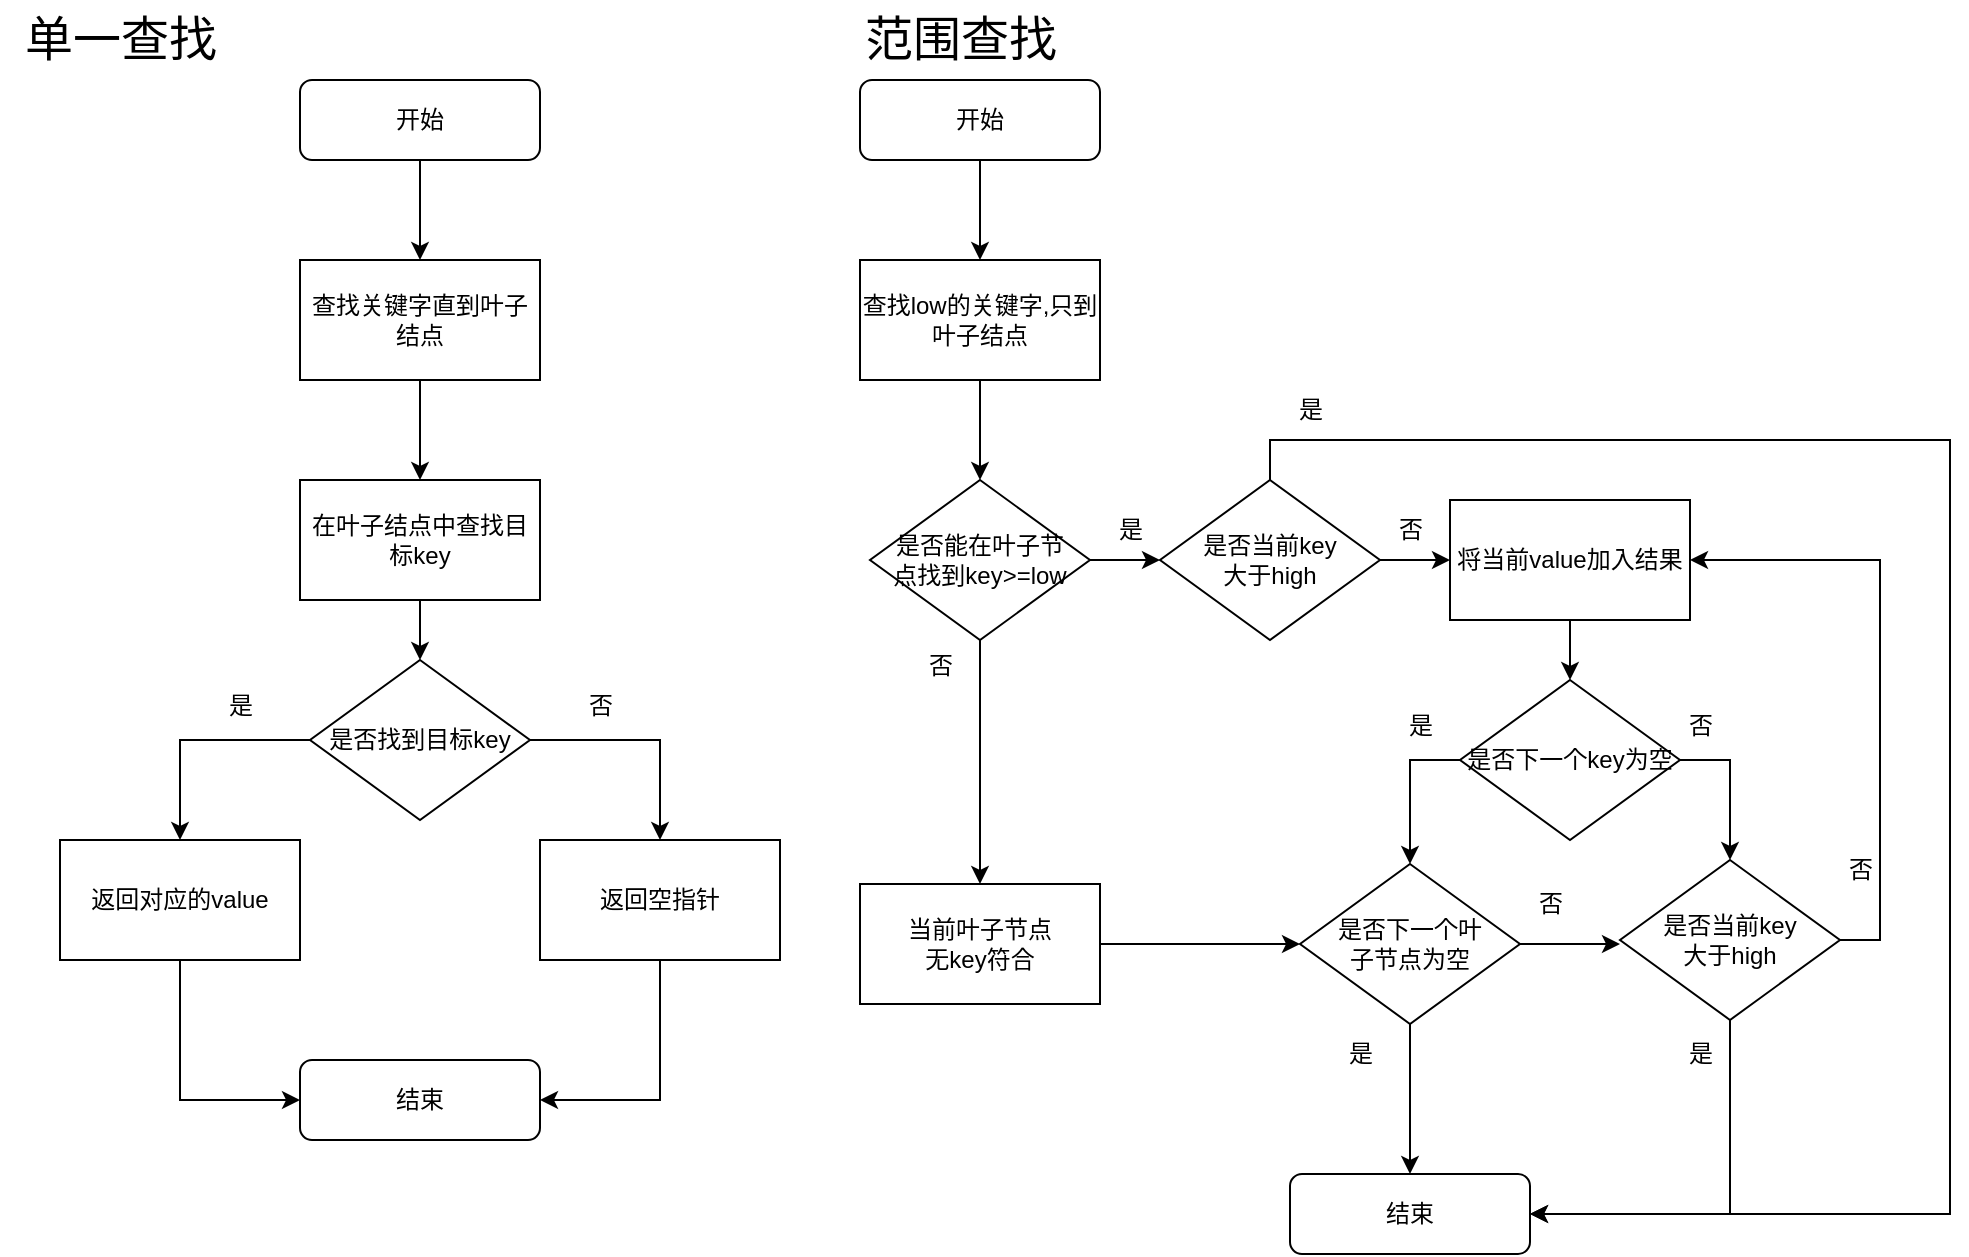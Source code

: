 <mxfile version="26.0.5">
  <diagram id="C5RBs43oDa-KdzZeNtuy" name="Page-1">
    <mxGraphModel dx="794" dy="634" grid="1" gridSize="10" guides="1" tooltips="1" connect="1" arrows="1" fold="1" page="1" pageScale="1" pageWidth="827" pageHeight="1169" math="0" shadow="0">
      <root>
        <mxCell id="WIyWlLk6GJQsqaUBKTNV-0" />
        <mxCell id="WIyWlLk6GJQsqaUBKTNV-1" parent="WIyWlLk6GJQsqaUBKTNV-0" />
        <mxCell id="p51dMxVrlk1s1oYyGSTb-1" value="" style="edgeStyle=orthogonalEdgeStyle;rounded=0;orthogonalLoop=1;jettySize=auto;html=1;" edge="1" parent="WIyWlLk6GJQsqaUBKTNV-1" source="WIyWlLk6GJQsqaUBKTNV-3" target="p51dMxVrlk1s1oYyGSTb-0">
          <mxGeometry relative="1" as="geometry" />
        </mxCell>
        <mxCell id="WIyWlLk6GJQsqaUBKTNV-3" value="开始" style="rounded=1;whiteSpace=wrap;html=1;fontSize=12;glass=0;strokeWidth=1;shadow=0;" parent="WIyWlLk6GJQsqaUBKTNV-1" vertex="1">
          <mxGeometry x="160" y="80" width="120" height="40" as="geometry" />
        </mxCell>
        <mxCell id="p51dMxVrlk1s1oYyGSTb-5" value="" style="edgeStyle=orthogonalEdgeStyle;rounded=0;orthogonalLoop=1;jettySize=auto;html=1;" edge="1" parent="WIyWlLk6GJQsqaUBKTNV-1" source="p51dMxVrlk1s1oYyGSTb-0" target="p51dMxVrlk1s1oYyGSTb-4">
          <mxGeometry relative="1" as="geometry" />
        </mxCell>
        <mxCell id="p51dMxVrlk1s1oYyGSTb-0" value="查找关键字直到叶子结点" style="rounded=0;whiteSpace=wrap;html=1;" vertex="1" parent="WIyWlLk6GJQsqaUBKTNV-1">
          <mxGeometry x="160" y="170" width="120" height="60" as="geometry" />
        </mxCell>
        <mxCell id="p51dMxVrlk1s1oYyGSTb-9" style="edgeStyle=orthogonalEdgeStyle;rounded=0;orthogonalLoop=1;jettySize=auto;html=1;entryX=0.5;entryY=0;entryDx=0;entryDy=0;" edge="1" parent="WIyWlLk6GJQsqaUBKTNV-1" source="p51dMxVrlk1s1oYyGSTb-2" target="p51dMxVrlk1s1oYyGSTb-7">
          <mxGeometry relative="1" as="geometry" />
        </mxCell>
        <mxCell id="p51dMxVrlk1s1oYyGSTb-10" style="edgeStyle=orthogonalEdgeStyle;rounded=0;orthogonalLoop=1;jettySize=auto;html=1;" edge="1" parent="WIyWlLk6GJQsqaUBKTNV-1" source="p51dMxVrlk1s1oYyGSTb-2" target="p51dMxVrlk1s1oYyGSTb-8">
          <mxGeometry relative="1" as="geometry" />
        </mxCell>
        <mxCell id="p51dMxVrlk1s1oYyGSTb-2" value="是否找到目标key" style="rhombus;whiteSpace=wrap;html=1;" vertex="1" parent="WIyWlLk6GJQsqaUBKTNV-1">
          <mxGeometry x="165" y="370" width="110" height="80" as="geometry" />
        </mxCell>
        <mxCell id="p51dMxVrlk1s1oYyGSTb-6" value="" style="edgeStyle=orthogonalEdgeStyle;rounded=0;orthogonalLoop=1;jettySize=auto;html=1;" edge="1" parent="WIyWlLk6GJQsqaUBKTNV-1" source="p51dMxVrlk1s1oYyGSTb-4" target="p51dMxVrlk1s1oYyGSTb-2">
          <mxGeometry relative="1" as="geometry" />
        </mxCell>
        <mxCell id="p51dMxVrlk1s1oYyGSTb-4" value="在叶子结点中查找目标key" style="rounded=0;whiteSpace=wrap;html=1;" vertex="1" parent="WIyWlLk6GJQsqaUBKTNV-1">
          <mxGeometry x="160" y="280" width="120" height="60" as="geometry" />
        </mxCell>
        <mxCell id="p51dMxVrlk1s1oYyGSTb-14" style="edgeStyle=orthogonalEdgeStyle;rounded=0;orthogonalLoop=1;jettySize=auto;html=1;entryX=0;entryY=0.5;entryDx=0;entryDy=0;" edge="1" parent="WIyWlLk6GJQsqaUBKTNV-1" source="p51dMxVrlk1s1oYyGSTb-7" target="p51dMxVrlk1s1oYyGSTb-12">
          <mxGeometry relative="1" as="geometry" />
        </mxCell>
        <mxCell id="p51dMxVrlk1s1oYyGSTb-7" value="返回对应的value" style="rounded=0;whiteSpace=wrap;html=1;" vertex="1" parent="WIyWlLk6GJQsqaUBKTNV-1">
          <mxGeometry x="40" y="460" width="120" height="60" as="geometry" />
        </mxCell>
        <mxCell id="p51dMxVrlk1s1oYyGSTb-13" style="edgeStyle=orthogonalEdgeStyle;rounded=0;orthogonalLoop=1;jettySize=auto;html=1;entryX=1;entryY=0.5;entryDx=0;entryDy=0;" edge="1" parent="WIyWlLk6GJQsqaUBKTNV-1" source="p51dMxVrlk1s1oYyGSTb-8" target="p51dMxVrlk1s1oYyGSTb-12">
          <mxGeometry relative="1" as="geometry" />
        </mxCell>
        <mxCell id="p51dMxVrlk1s1oYyGSTb-8" value="返回空指针" style="rounded=0;whiteSpace=wrap;html=1;" vertex="1" parent="WIyWlLk6GJQsqaUBKTNV-1">
          <mxGeometry x="280" y="460" width="120" height="60" as="geometry" />
        </mxCell>
        <mxCell id="p51dMxVrlk1s1oYyGSTb-12" value="结束" style="rounded=1;whiteSpace=wrap;html=1;fontSize=12;glass=0;strokeWidth=1;shadow=0;" vertex="1" parent="WIyWlLk6GJQsqaUBKTNV-1">
          <mxGeometry x="160" y="570" width="120" height="40" as="geometry" />
        </mxCell>
        <mxCell id="p51dMxVrlk1s1oYyGSTb-15" value="是" style="text;html=1;align=center;verticalAlign=middle;resizable=0;points=[];autosize=1;strokeColor=none;fillColor=none;" vertex="1" parent="WIyWlLk6GJQsqaUBKTNV-1">
          <mxGeometry x="110" y="378" width="40" height="30" as="geometry" />
        </mxCell>
        <mxCell id="p51dMxVrlk1s1oYyGSTb-16" value="否" style="text;html=1;align=center;verticalAlign=middle;resizable=0;points=[];autosize=1;strokeColor=none;fillColor=none;" vertex="1" parent="WIyWlLk6GJQsqaUBKTNV-1">
          <mxGeometry x="290" y="378" width="40" height="30" as="geometry" />
        </mxCell>
        <mxCell id="p51dMxVrlk1s1oYyGSTb-18" value="&lt;font style=&quot;font-size: 24px;&quot;&gt;单一查找&lt;/font&gt;" style="text;html=1;align=center;verticalAlign=middle;resizable=0;points=[];autosize=1;strokeColor=none;fillColor=none;" vertex="1" parent="WIyWlLk6GJQsqaUBKTNV-1">
          <mxGeometry x="10" y="40" width="120" height="40" as="geometry" />
        </mxCell>
        <mxCell id="p51dMxVrlk1s1oYyGSTb-19" value="&lt;font style=&quot;font-size: 24px;&quot;&gt;范围查找&lt;/font&gt;" style="text;html=1;align=center;verticalAlign=middle;resizable=0;points=[];autosize=1;strokeColor=none;fillColor=none;" vertex="1" parent="WIyWlLk6GJQsqaUBKTNV-1">
          <mxGeometry x="430" y="40" width="120" height="40" as="geometry" />
        </mxCell>
        <mxCell id="p51dMxVrlk1s1oYyGSTb-22" value="" style="edgeStyle=orthogonalEdgeStyle;rounded=0;orthogonalLoop=1;jettySize=auto;html=1;" edge="1" parent="WIyWlLk6GJQsqaUBKTNV-1" source="p51dMxVrlk1s1oYyGSTb-20" target="p51dMxVrlk1s1oYyGSTb-21">
          <mxGeometry relative="1" as="geometry" />
        </mxCell>
        <mxCell id="p51dMxVrlk1s1oYyGSTb-20" value="开始" style="rounded=1;whiteSpace=wrap;html=1;fontSize=12;glass=0;strokeWidth=1;shadow=0;" vertex="1" parent="WIyWlLk6GJQsqaUBKTNV-1">
          <mxGeometry x="440" y="80" width="120" height="40" as="geometry" />
        </mxCell>
        <mxCell id="p51dMxVrlk1s1oYyGSTb-24" value="" style="edgeStyle=orthogonalEdgeStyle;rounded=0;orthogonalLoop=1;jettySize=auto;html=1;" edge="1" parent="WIyWlLk6GJQsqaUBKTNV-1" source="p51dMxVrlk1s1oYyGSTb-21">
          <mxGeometry relative="1" as="geometry">
            <mxPoint x="500" y="280" as="targetPoint" />
          </mxGeometry>
        </mxCell>
        <mxCell id="p51dMxVrlk1s1oYyGSTb-21" value="查找low的关键字,只到叶子结点" style="rounded=0;whiteSpace=wrap;html=1;" vertex="1" parent="WIyWlLk6GJQsqaUBKTNV-1">
          <mxGeometry x="440" y="170" width="120" height="60" as="geometry" />
        </mxCell>
        <mxCell id="p51dMxVrlk1s1oYyGSTb-28" value="" style="edgeStyle=orthogonalEdgeStyle;rounded=0;orthogonalLoop=1;jettySize=auto;html=1;" edge="1" parent="WIyWlLk6GJQsqaUBKTNV-1" source="p51dMxVrlk1s1oYyGSTb-25" target="p51dMxVrlk1s1oYyGSTb-26">
          <mxGeometry relative="1" as="geometry" />
        </mxCell>
        <mxCell id="p51dMxVrlk1s1oYyGSTb-73" value="" style="edgeStyle=orthogonalEdgeStyle;rounded=0;orthogonalLoop=1;jettySize=auto;html=1;" edge="1" parent="WIyWlLk6GJQsqaUBKTNV-1" source="p51dMxVrlk1s1oYyGSTb-25" target="p51dMxVrlk1s1oYyGSTb-72">
          <mxGeometry relative="1" as="geometry" />
        </mxCell>
        <mxCell id="p51dMxVrlk1s1oYyGSTb-25" value="是否能在叶子节&lt;div&gt;点找到key&amp;gt;=low&lt;/div&gt;" style="rhombus;whiteSpace=wrap;html=1;" vertex="1" parent="WIyWlLk6GJQsqaUBKTNV-1">
          <mxGeometry x="445" y="280" width="110" height="80" as="geometry" />
        </mxCell>
        <mxCell id="p51dMxVrlk1s1oYyGSTb-33" value="" style="edgeStyle=orthogonalEdgeStyle;rounded=0;orthogonalLoop=1;jettySize=auto;html=1;" edge="1" parent="WIyWlLk6GJQsqaUBKTNV-1" source="p51dMxVrlk1s1oYyGSTb-26" target="p51dMxVrlk1s1oYyGSTb-32">
          <mxGeometry relative="1" as="geometry" />
        </mxCell>
        <mxCell id="p51dMxVrlk1s1oYyGSTb-26" value="当前叶子节点&lt;div&gt;无key符合&lt;/div&gt;" style="rounded=0;whiteSpace=wrap;html=1;" vertex="1" parent="WIyWlLk6GJQsqaUBKTNV-1">
          <mxGeometry x="440" y="482" width="120" height="60" as="geometry" />
        </mxCell>
        <mxCell id="p51dMxVrlk1s1oYyGSTb-30" value="否" style="text;html=1;align=center;verticalAlign=middle;resizable=0;points=[];autosize=1;strokeColor=none;fillColor=none;" vertex="1" parent="WIyWlLk6GJQsqaUBKTNV-1">
          <mxGeometry x="460" y="358" width="40" height="30" as="geometry" />
        </mxCell>
        <mxCell id="p51dMxVrlk1s1oYyGSTb-31" value="是" style="text;html=1;align=center;verticalAlign=middle;resizable=0;points=[];autosize=1;strokeColor=none;fillColor=none;" vertex="1" parent="WIyWlLk6GJQsqaUBKTNV-1">
          <mxGeometry x="555" y="290" width="40" height="30" as="geometry" />
        </mxCell>
        <mxCell id="p51dMxVrlk1s1oYyGSTb-35" value="" style="edgeStyle=orthogonalEdgeStyle;rounded=0;orthogonalLoop=1;jettySize=auto;html=1;" edge="1" parent="WIyWlLk6GJQsqaUBKTNV-1" source="p51dMxVrlk1s1oYyGSTb-32" target="p51dMxVrlk1s1oYyGSTb-34">
          <mxGeometry relative="1" as="geometry" />
        </mxCell>
        <mxCell id="p51dMxVrlk1s1oYyGSTb-38" value="" style="edgeStyle=orthogonalEdgeStyle;rounded=0;orthogonalLoop=1;jettySize=auto;html=1;" edge="1" parent="WIyWlLk6GJQsqaUBKTNV-1" source="p51dMxVrlk1s1oYyGSTb-32">
          <mxGeometry relative="1" as="geometry">
            <mxPoint x="820" y="512" as="targetPoint" />
          </mxGeometry>
        </mxCell>
        <mxCell id="p51dMxVrlk1s1oYyGSTb-32" value="是否下一个叶&lt;div&gt;子节点为空&lt;/div&gt;" style="rhombus;whiteSpace=wrap;html=1;" vertex="1" parent="WIyWlLk6GJQsqaUBKTNV-1">
          <mxGeometry x="660" y="472" width="110" height="80" as="geometry" />
        </mxCell>
        <mxCell id="p51dMxVrlk1s1oYyGSTb-34" value="结束" style="rounded=1;whiteSpace=wrap;html=1;fontSize=12;glass=0;strokeWidth=1;shadow=0;" vertex="1" parent="WIyWlLk6GJQsqaUBKTNV-1">
          <mxGeometry x="655" y="627" width="120" height="40" as="geometry" />
        </mxCell>
        <mxCell id="p51dMxVrlk1s1oYyGSTb-36" value="是" style="text;html=1;align=center;verticalAlign=middle;resizable=0;points=[];autosize=1;strokeColor=none;fillColor=none;" vertex="1" parent="WIyWlLk6GJQsqaUBKTNV-1">
          <mxGeometry x="670" y="552" width="40" height="30" as="geometry" />
        </mxCell>
        <mxCell id="p51dMxVrlk1s1oYyGSTb-39" value="否" style="text;html=1;align=center;verticalAlign=middle;resizable=0;points=[];autosize=1;strokeColor=none;fillColor=none;" vertex="1" parent="WIyWlLk6GJQsqaUBKTNV-1">
          <mxGeometry x="765" y="477" width="40" height="30" as="geometry" />
        </mxCell>
        <mxCell id="p51dMxVrlk1s1oYyGSTb-46" style="edgeStyle=orthogonalEdgeStyle;rounded=0;orthogonalLoop=1;jettySize=auto;html=1;entryX=1;entryY=0.5;entryDx=0;entryDy=0;" edge="1" parent="WIyWlLk6GJQsqaUBKTNV-1" source="p51dMxVrlk1s1oYyGSTb-41" target="p51dMxVrlk1s1oYyGSTb-34">
          <mxGeometry relative="1" as="geometry">
            <Array as="points">
              <mxPoint x="875" y="647" />
            </Array>
          </mxGeometry>
        </mxCell>
        <mxCell id="p51dMxVrlk1s1oYyGSTb-64" style="edgeStyle=orthogonalEdgeStyle;rounded=0;orthogonalLoop=1;jettySize=auto;html=1;exitX=1;exitY=0.5;exitDx=0;exitDy=0;entryX=1;entryY=0.5;entryDx=0;entryDy=0;" edge="1" parent="WIyWlLk6GJQsqaUBKTNV-1" source="p51dMxVrlk1s1oYyGSTb-41" target="p51dMxVrlk1s1oYyGSTb-57">
          <mxGeometry relative="1" as="geometry" />
        </mxCell>
        <mxCell id="p51dMxVrlk1s1oYyGSTb-41" value="是否当前key&lt;div&gt;大于high&lt;/div&gt;" style="rhombus;whiteSpace=wrap;html=1;" vertex="1" parent="WIyWlLk6GJQsqaUBKTNV-1">
          <mxGeometry x="820" y="470" width="110" height="80" as="geometry" />
        </mxCell>
        <mxCell id="p51dMxVrlk1s1oYyGSTb-47" value="是" style="text;html=1;align=center;verticalAlign=middle;resizable=0;points=[];autosize=1;strokeColor=none;fillColor=none;" vertex="1" parent="WIyWlLk6GJQsqaUBKTNV-1">
          <mxGeometry x="840" y="552" width="40" height="30" as="geometry" />
        </mxCell>
        <mxCell id="p51dMxVrlk1s1oYyGSTb-68" style="edgeStyle=orthogonalEdgeStyle;rounded=0;orthogonalLoop=1;jettySize=auto;html=1;entryX=0.5;entryY=0;entryDx=0;entryDy=0;exitX=0;exitY=0.5;exitDx=0;exitDy=0;" edge="1" parent="WIyWlLk6GJQsqaUBKTNV-1" source="p51dMxVrlk1s1oYyGSTb-50" target="p51dMxVrlk1s1oYyGSTb-32">
          <mxGeometry relative="1" as="geometry" />
        </mxCell>
        <mxCell id="p51dMxVrlk1s1oYyGSTb-70" style="edgeStyle=orthogonalEdgeStyle;rounded=0;orthogonalLoop=1;jettySize=auto;html=1;exitX=1;exitY=0.5;exitDx=0;exitDy=0;entryX=0.5;entryY=0;entryDx=0;entryDy=0;" edge="1" parent="WIyWlLk6GJQsqaUBKTNV-1" source="p51dMxVrlk1s1oYyGSTb-50" target="p51dMxVrlk1s1oYyGSTb-41">
          <mxGeometry relative="1" as="geometry" />
        </mxCell>
        <mxCell id="p51dMxVrlk1s1oYyGSTb-50" value="是否下一个key为空" style="rhombus;whiteSpace=wrap;html=1;" vertex="1" parent="WIyWlLk6GJQsqaUBKTNV-1">
          <mxGeometry x="740" y="380" width="110" height="80" as="geometry" />
        </mxCell>
        <mxCell id="p51dMxVrlk1s1oYyGSTb-67" style="edgeStyle=orthogonalEdgeStyle;rounded=0;orthogonalLoop=1;jettySize=auto;html=1;" edge="1" parent="WIyWlLk6GJQsqaUBKTNV-1" source="p51dMxVrlk1s1oYyGSTb-57" target="p51dMxVrlk1s1oYyGSTb-50">
          <mxGeometry relative="1" as="geometry" />
        </mxCell>
        <mxCell id="p51dMxVrlk1s1oYyGSTb-57" value="将当前value加入结果" style="rounded=0;whiteSpace=wrap;html=1;" vertex="1" parent="WIyWlLk6GJQsqaUBKTNV-1">
          <mxGeometry x="735" y="290" width="120" height="60" as="geometry" />
        </mxCell>
        <mxCell id="p51dMxVrlk1s1oYyGSTb-65" value="否" style="text;html=1;align=center;verticalAlign=middle;resizable=0;points=[];autosize=1;strokeColor=none;fillColor=none;" vertex="1" parent="WIyWlLk6GJQsqaUBKTNV-1">
          <mxGeometry x="920" y="460" width="40" height="30" as="geometry" />
        </mxCell>
        <mxCell id="p51dMxVrlk1s1oYyGSTb-69" value="是" style="text;html=1;align=center;verticalAlign=middle;resizable=0;points=[];autosize=1;strokeColor=none;fillColor=none;" vertex="1" parent="WIyWlLk6GJQsqaUBKTNV-1">
          <mxGeometry x="700" y="388" width="40" height="30" as="geometry" />
        </mxCell>
        <mxCell id="p51dMxVrlk1s1oYyGSTb-71" value="否" style="text;html=1;align=center;verticalAlign=middle;resizable=0;points=[];autosize=1;strokeColor=none;fillColor=none;" vertex="1" parent="WIyWlLk6GJQsqaUBKTNV-1">
          <mxGeometry x="840" y="388" width="40" height="30" as="geometry" />
        </mxCell>
        <mxCell id="p51dMxVrlk1s1oYyGSTb-74" value="" style="edgeStyle=orthogonalEdgeStyle;rounded=0;orthogonalLoop=1;jettySize=auto;html=1;" edge="1" parent="WIyWlLk6GJQsqaUBKTNV-1" source="p51dMxVrlk1s1oYyGSTb-72" target="p51dMxVrlk1s1oYyGSTb-57">
          <mxGeometry relative="1" as="geometry" />
        </mxCell>
        <mxCell id="p51dMxVrlk1s1oYyGSTb-76" style="edgeStyle=orthogonalEdgeStyle;rounded=0;orthogonalLoop=1;jettySize=auto;html=1;entryX=1;entryY=0.5;entryDx=0;entryDy=0;exitX=0.5;exitY=0;exitDx=0;exitDy=0;" edge="1" parent="WIyWlLk6GJQsqaUBKTNV-1" source="p51dMxVrlk1s1oYyGSTb-72" target="p51dMxVrlk1s1oYyGSTb-34">
          <mxGeometry relative="1" as="geometry">
            <Array as="points">
              <mxPoint x="645" y="260" />
              <mxPoint x="985" y="260" />
              <mxPoint x="985" y="647" />
            </Array>
          </mxGeometry>
        </mxCell>
        <mxCell id="p51dMxVrlk1s1oYyGSTb-72" value="是否当前key&lt;div&gt;大于high&lt;/div&gt;" style="rhombus;whiteSpace=wrap;html=1;" vertex="1" parent="WIyWlLk6GJQsqaUBKTNV-1">
          <mxGeometry x="590" y="280" width="110" height="80" as="geometry" />
        </mxCell>
        <mxCell id="p51dMxVrlk1s1oYyGSTb-75" value="否" style="text;html=1;align=center;verticalAlign=middle;resizable=0;points=[];autosize=1;strokeColor=none;fillColor=none;" vertex="1" parent="WIyWlLk6GJQsqaUBKTNV-1">
          <mxGeometry x="695" y="290" width="40" height="30" as="geometry" />
        </mxCell>
        <mxCell id="p51dMxVrlk1s1oYyGSTb-77" value="是" style="text;html=1;align=center;verticalAlign=middle;resizable=0;points=[];autosize=1;strokeColor=none;fillColor=none;" vertex="1" parent="WIyWlLk6GJQsqaUBKTNV-1">
          <mxGeometry x="645" y="230" width="40" height="30" as="geometry" />
        </mxCell>
      </root>
    </mxGraphModel>
  </diagram>
</mxfile>
